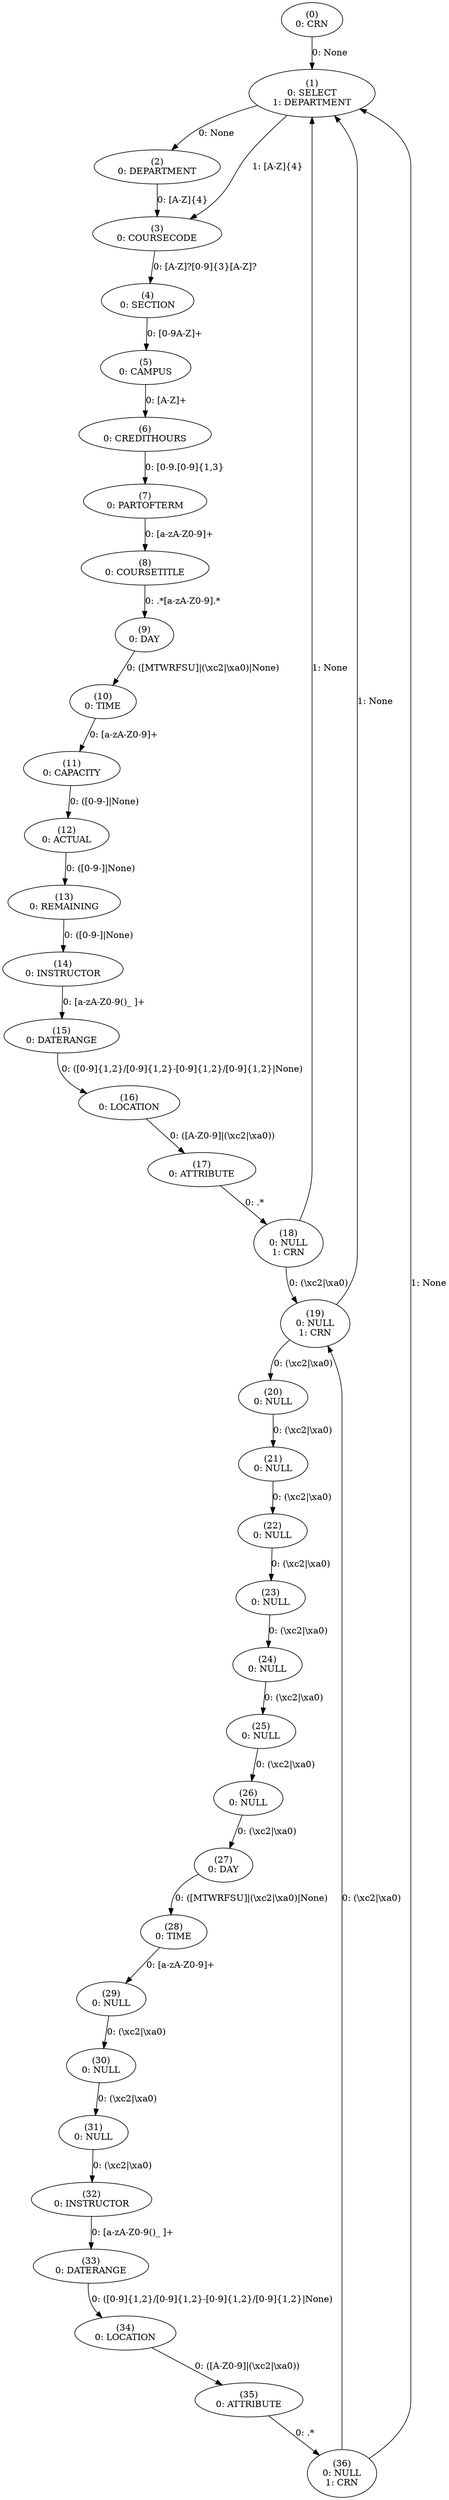 // Transition Table
digraph {
	0 -> 1 [label="0: None
"]
	0 [label="(0)
0: CRN
"]
	1 -> 2 [label="0: None
"]
	1 -> 3 [label="1: [A-Z]{4}
"]
	1 [label="(1)
0: SELECT
1: DEPARTMENT
"]
	2 -> 3 [label="0: [A-Z]{4}
"]
	2 [label="(2)
0: DEPARTMENT
"]
	3 -> 4 [label="0: [A-Z]?[0-9]{3}[A-Z]?
"]
	3 [label="(3)
0: COURSECODE
"]
	4 -> 5 [label="0: [0-9A-Z]+
"]
	4 [label="(4)
0: SECTION
"]
	5 -> 6 [label="0: [A-Z]+
"]
	5 [label="(5)
0: CAMPUS
"]
	6 -> 7 [label="0: [0-9\.[0-9]{1,3}
"]
	6 [label="(6)
0: CREDITHOURS
"]
	7 -> 8 [label="0: [a-zA-Z0-9]+
"]
	7 [label="(7)
0: PARTOFTERM
"]
	8 -> 9 [label="0: .*[a-zA-Z0-9].*
"]
	8 [label="(8)
0: COURSETITLE
"]
	9 -> 10 [label="0: ([MTWRFSU]|(\\xc2|\\xa0)|None)
"]
	9 [label="(9)
0: DAY
"]
	10 -> 11 [label="0: [a-zA-Z0-9]+
"]
	10 [label="(10)
0: TIME
"]
	11 -> 12 [label="0: ([0-9-]|None)
"]
	11 [label="(11)
0: CAPACITY
"]
	12 -> 13 [label="0: ([0-9-]|None)
"]
	12 [label="(12)
0: ACTUAL
"]
	13 -> 14 [label="0: ([0-9-]|None)
"]
	13 [label="(13)
0: REMAINING
"]
	14 -> 15 [label="0: [a-zA-Z0-9()_ ]+
"]
	14 [label="(14)
0: INSTRUCTOR
"]
	15 -> 16 [label="0: ([0-9]{1,2}\/[0-9]{1,2}\-[0-9]{1,2}\/[0-9]{1,2}|None)
"]
	15 [label="(15)
0: DATERANGE
"]
	16 -> 17 [label="0: ([A-Z0-9]|(\\xc2|\\xa0))
"]
	16 [label="(16)
0: LOCATION
"]
	17 -> 18 [label="0: .*
"]
	17 [label="(17)
0: ATTRIBUTE
"]
	18 -> 19 [label="0: (\\xc2|\\xa0)
"]
	18 -> 1 [label="1: None
"]
	18 [label="(18)
0: NULL
1: CRN
"]
	19 -> 20 [label="0: (\\xc2|\\xa0)
"]
	19 -> 1 [label="1: None
"]
	19 [label="(19)
0: NULL
1: CRN
"]
	20 -> 21 [label="0: (\\xc2|\\xa0)
"]
	20 [label="(20)
0: NULL
"]
	21 -> 22 [label="0: (\\xc2|\\xa0)
"]
	21 [label="(21)
0: NULL
"]
	22 -> 23 [label="0: (\\xc2|\\xa0)
"]
	22 [label="(22)
0: NULL
"]
	23 -> 24 [label="0: (\\xc2|\\xa0)
"]
	23 [label="(23)
0: NULL
"]
	24 -> 25 [label="0: (\\xc2|\\xa0)
"]
	24 [label="(24)
0: NULL
"]
	25 -> 26 [label="0: (\\xc2|\\xa0)
"]
	25 [label="(25)
0: NULL
"]
	26 -> 27 [label="0: (\\xc2|\\xa0)
"]
	26 [label="(26)
0: NULL
"]
	27 -> 28 [label="0: ([MTWRFSU]|(\\xc2|\\xa0)|None)
"]
	27 [label="(27)
0: DAY
"]
	28 -> 29 [label="0: [a-zA-Z0-9]+
"]
	28 [label="(28)
0: TIME
"]
	29 -> 30 [label="0: (\\xc2|\\xa0)
"]
	29 [label="(29)
0: NULL
"]
	30 -> 31 [label="0: (\\xc2|\\xa0)
"]
	30 [label="(30)
0: NULL
"]
	31 -> 32 [label="0: (\\xc2|\\xa0)
"]
	31 [label="(31)
0: NULL
"]
	32 -> 33 [label="0: [a-zA-Z0-9()_ ]+
"]
	32 [label="(32)
0: INSTRUCTOR
"]
	33 -> 34 [label="0: ([0-9]{1,2}\/[0-9]{1,2}\-[0-9]{1,2}\/[0-9]{1,2}|None)
"]
	33 [label="(33)
0: DATERANGE
"]
	34 -> 35 [label="0: ([A-Z0-9]|(\\xc2|\\xa0))
"]
	34 [label="(34)
0: LOCATION
"]
	35 -> 36 [label="0: .*
"]
	35 [label="(35)
0: ATTRIBUTE
"]
	36 -> 19 [label="0: (\\xc2|\\xa0)
"]
	36 -> 1 [label="1: None
"]
	36 [label="(36)
0: NULL
1: CRN
"]
}
